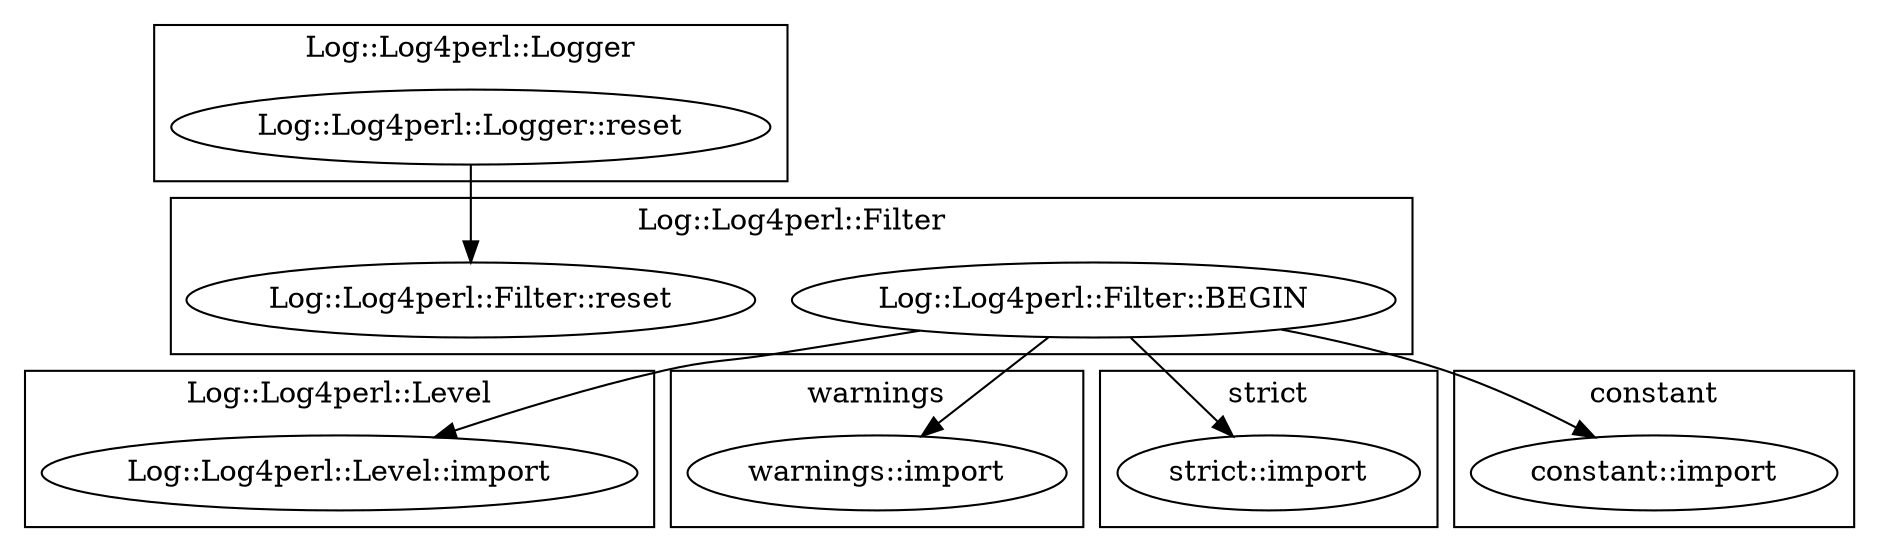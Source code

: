 digraph {
graph [overlap=false]
subgraph cluster_Log_Log4perl_Level {
	label="Log::Log4perl::Level";
	"Log::Log4perl::Level::import";
}
subgraph cluster_warnings {
	label="warnings";
	"warnings::import";
}
subgraph cluster_strict {
	label="strict";
	"strict::import";
}
subgraph cluster_Log_Log4perl_Filter {
	label="Log::Log4perl::Filter";
	"Log::Log4perl::Filter::BEGIN";
	"Log::Log4perl::Filter::reset";
}
subgraph cluster_Log_Log4perl_Logger {
	label="Log::Log4perl::Logger";
	"Log::Log4perl::Logger::reset";
}
subgraph cluster_constant {
	label="constant";
	"constant::import";
}
"Log::Log4perl::Filter::BEGIN" -> "Log::Log4perl::Level::import";
"Log::Log4perl::Filter::BEGIN" -> "constant::import";
"Log::Log4perl::Logger::reset" -> "Log::Log4perl::Filter::reset";
"Log::Log4perl::Filter::BEGIN" -> "warnings::import";
"Log::Log4perl::Filter::BEGIN" -> "strict::import";
}
